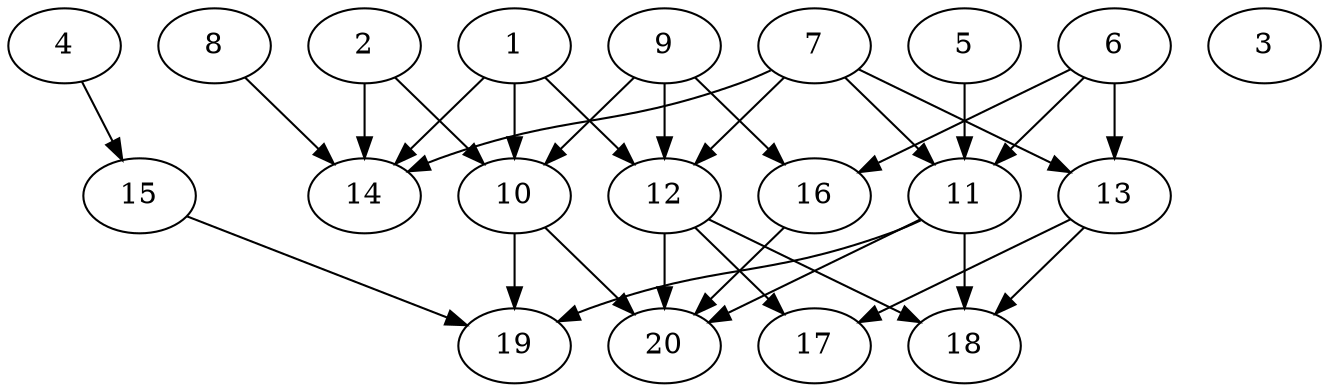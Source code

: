 // DAG automatically generated by daggen at Thu Oct  3 13:58:44 2019
// ./daggen --dot -n 20 --ccr 0.4 --fat 0.7 --regular 0.7 --density 0.5 --mindata 5242880 --maxdata 52428800 
digraph G {
  1 [size="31101440", alpha="0.20", expect_size="12440576"] 
  1 -> 10 [size ="12440576"]
  1 -> 12 [size ="12440576"]
  1 -> 14 [size ="12440576"]
  2 [size="117882880", alpha="0.02", expect_size="47153152"] 
  2 -> 10 [size ="47153152"]
  2 -> 14 [size ="47153152"]
  3 [size="28203520", alpha="0.03", expect_size="11281408"] 
  4 [size="26293760", alpha="0.17", expect_size="10517504"] 
  4 -> 15 [size ="10517504"]
  5 [size="104885760", alpha="0.01", expect_size="41954304"] 
  5 -> 11 [size ="41954304"]
  6 [size="115752960", alpha="0.09", expect_size="46301184"] 
  6 -> 11 [size ="46301184"]
  6 -> 13 [size ="46301184"]
  6 -> 16 [size ="46301184"]
  7 [size="112727040", alpha="0.14", expect_size="45090816"] 
  7 -> 11 [size ="45090816"]
  7 -> 12 [size ="45090816"]
  7 -> 13 [size ="45090816"]
  7 -> 14 [size ="45090816"]
  8 [size="89651200", alpha="0.03", expect_size="35860480"] 
  8 -> 14 [size ="35860480"]
  9 [size="13898240", alpha="0.11", expect_size="5559296"] 
  9 -> 10 [size ="5559296"]
  9 -> 12 [size ="5559296"]
  9 -> 16 [size ="5559296"]
  10 [size="103626240", alpha="0.18", expect_size="41450496"] 
  10 -> 19 [size ="41450496"]
  10 -> 20 [size ="41450496"]
  11 [size="36523520", alpha="0.16", expect_size="14609408"] 
  11 -> 18 [size ="14609408"]
  11 -> 19 [size ="14609408"]
  11 -> 20 [size ="14609408"]
  12 [size="34972160", alpha="0.18", expect_size="13988864"] 
  12 -> 17 [size ="13988864"]
  12 -> 18 [size ="13988864"]
  12 -> 20 [size ="13988864"]
  13 [size="46650880", alpha="0.13", expect_size="18660352"] 
  13 -> 17 [size ="18660352"]
  13 -> 18 [size ="18660352"]
  14 [size="67215360", alpha="0.11", expect_size="26886144"] 
  15 [size="51389440", alpha="0.09", expect_size="20555776"] 
  15 -> 19 [size ="20555776"]
  16 [size="58670080", alpha="0.20", expect_size="23468032"] 
  16 -> 20 [size ="23468032"]
  17 [size="113359360", alpha="0.03", expect_size="45343744"] 
  18 [size="80378880", alpha="0.07", expect_size="32151552"] 
  19 [size="100828160", alpha="0.11", expect_size="40331264"] 
  20 [size="49418240", alpha="0.12", expect_size="19767296"] 
}
